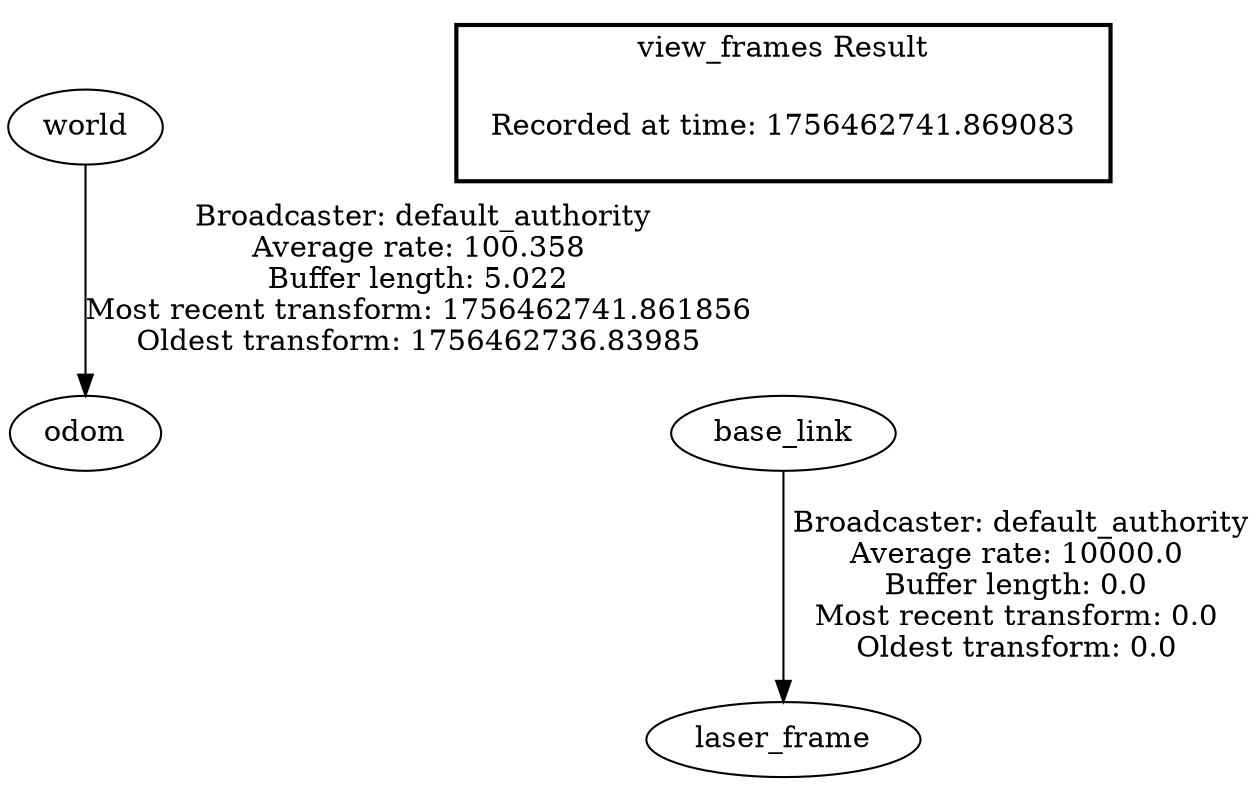 digraph G {
"world" -> "odom"[label=" Broadcaster: default_authority\nAverage rate: 100.358\nBuffer length: 5.022\nMost recent transform: 1756462741.861856\nOldest transform: 1756462736.83985\n"];
"base_link" -> "laser_frame"[label=" Broadcaster: default_authority\nAverage rate: 10000.0\nBuffer length: 0.0\nMost recent transform: 0.0\nOldest transform: 0.0\n"];
edge [style=invis];
 subgraph cluster_legend { style=bold; color=black; label ="view_frames Result";
"Recorded at time: 1756462741.869083"[ shape=plaintext ] ;
}->"base_link";
}